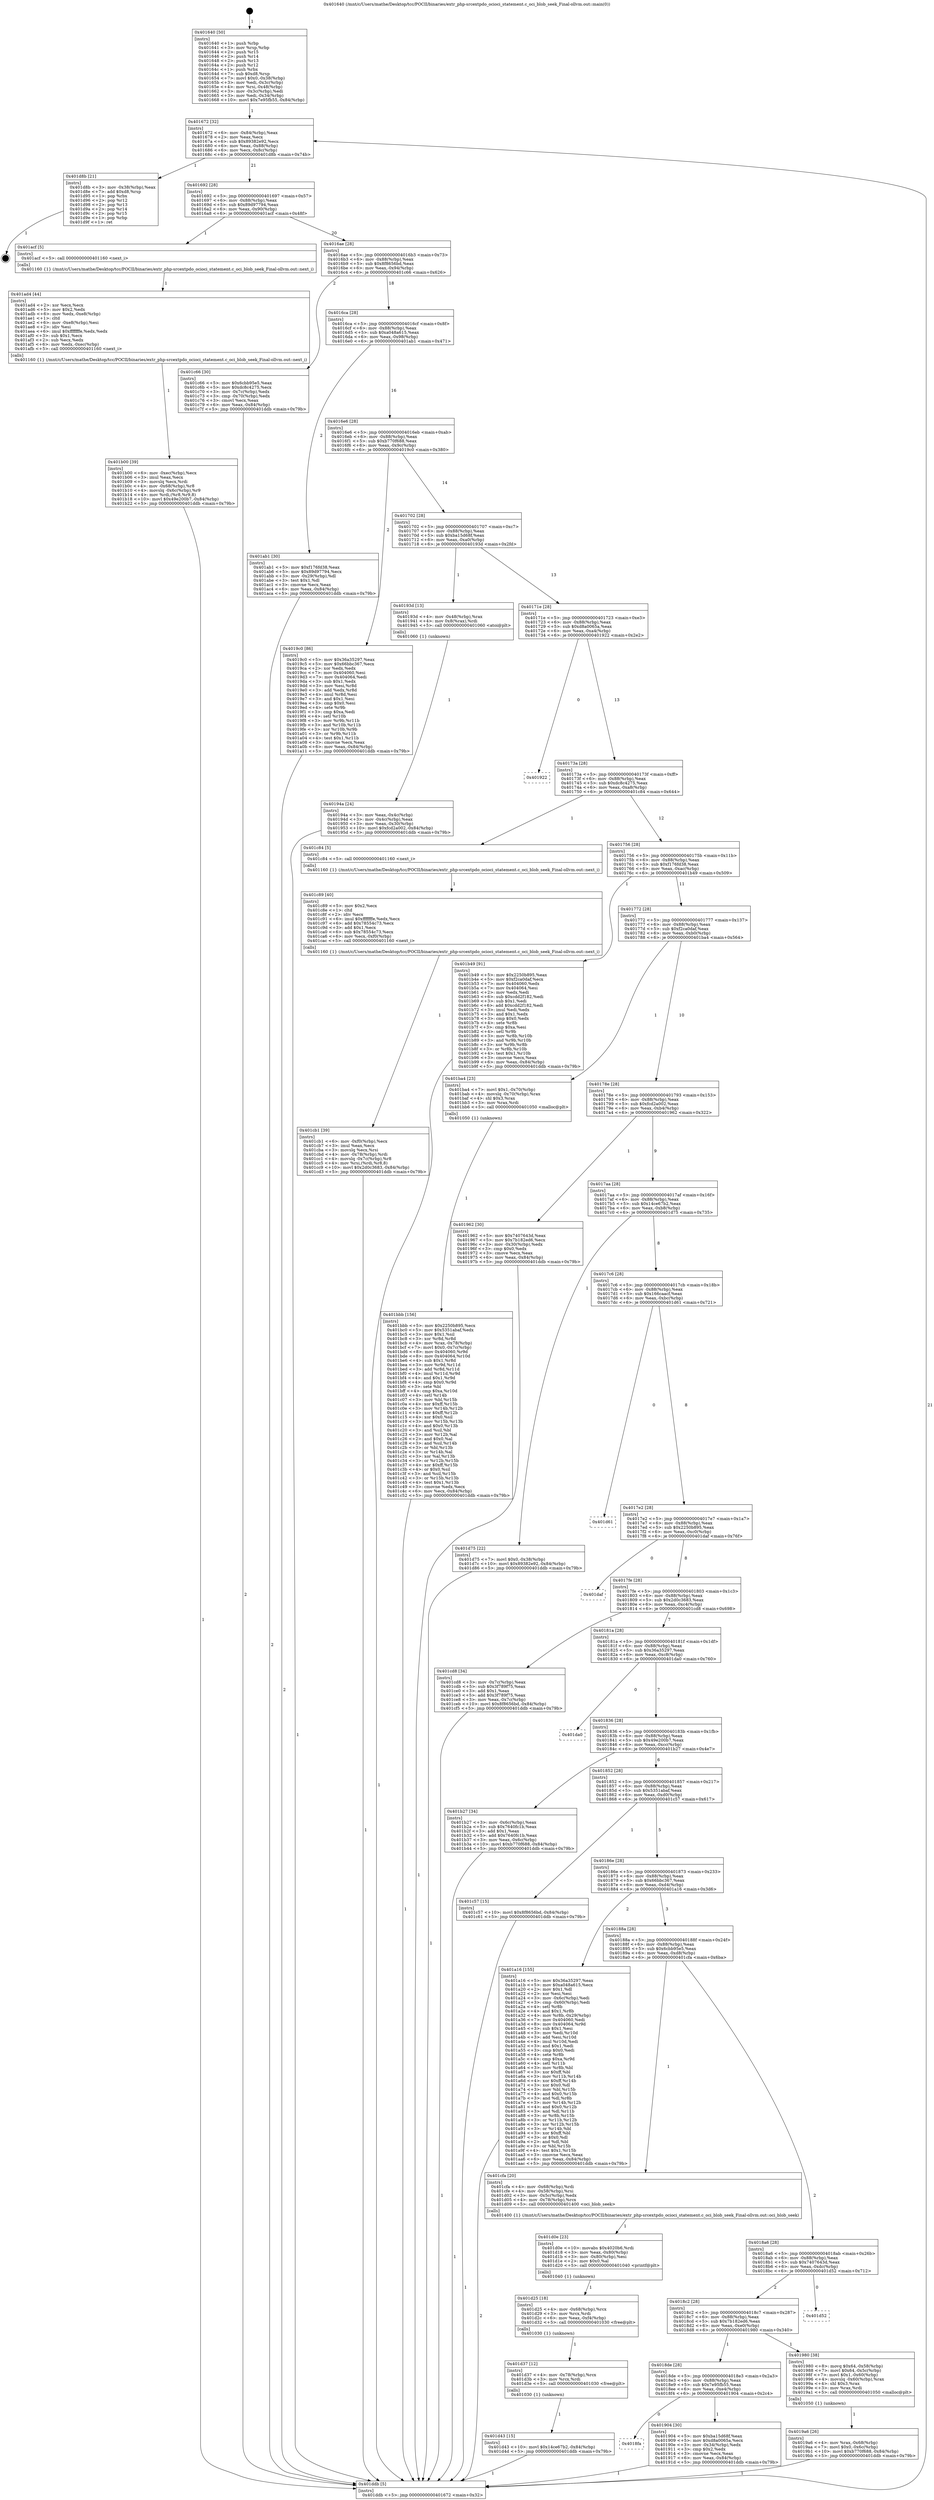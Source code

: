 digraph "0x401640" {
  label = "0x401640 (/mnt/c/Users/mathe/Desktop/tcc/POCII/binaries/extr_php-srcextpdo_ocioci_statement.c_oci_blob_seek_Final-ollvm.out::main(0))"
  labelloc = "t"
  node[shape=record]

  Entry [label="",width=0.3,height=0.3,shape=circle,fillcolor=black,style=filled]
  "0x401672" [label="{
     0x401672 [32]\l
     | [instrs]\l
     &nbsp;&nbsp;0x401672 \<+6\>: mov -0x84(%rbp),%eax\l
     &nbsp;&nbsp;0x401678 \<+2\>: mov %eax,%ecx\l
     &nbsp;&nbsp;0x40167a \<+6\>: sub $0x89382e92,%ecx\l
     &nbsp;&nbsp;0x401680 \<+6\>: mov %eax,-0x88(%rbp)\l
     &nbsp;&nbsp;0x401686 \<+6\>: mov %ecx,-0x8c(%rbp)\l
     &nbsp;&nbsp;0x40168c \<+6\>: je 0000000000401d8b \<main+0x74b\>\l
  }"]
  "0x401d8b" [label="{
     0x401d8b [21]\l
     | [instrs]\l
     &nbsp;&nbsp;0x401d8b \<+3\>: mov -0x38(%rbp),%eax\l
     &nbsp;&nbsp;0x401d8e \<+7\>: add $0xd8,%rsp\l
     &nbsp;&nbsp;0x401d95 \<+1\>: pop %rbx\l
     &nbsp;&nbsp;0x401d96 \<+2\>: pop %r12\l
     &nbsp;&nbsp;0x401d98 \<+2\>: pop %r13\l
     &nbsp;&nbsp;0x401d9a \<+2\>: pop %r14\l
     &nbsp;&nbsp;0x401d9c \<+2\>: pop %r15\l
     &nbsp;&nbsp;0x401d9e \<+1\>: pop %rbp\l
     &nbsp;&nbsp;0x401d9f \<+1\>: ret\l
  }"]
  "0x401692" [label="{
     0x401692 [28]\l
     | [instrs]\l
     &nbsp;&nbsp;0x401692 \<+5\>: jmp 0000000000401697 \<main+0x57\>\l
     &nbsp;&nbsp;0x401697 \<+6\>: mov -0x88(%rbp),%eax\l
     &nbsp;&nbsp;0x40169d \<+5\>: sub $0x89d97794,%eax\l
     &nbsp;&nbsp;0x4016a2 \<+6\>: mov %eax,-0x90(%rbp)\l
     &nbsp;&nbsp;0x4016a8 \<+6\>: je 0000000000401acf \<main+0x48f\>\l
  }"]
  Exit [label="",width=0.3,height=0.3,shape=circle,fillcolor=black,style=filled,peripheries=2]
  "0x401acf" [label="{
     0x401acf [5]\l
     | [instrs]\l
     &nbsp;&nbsp;0x401acf \<+5\>: call 0000000000401160 \<next_i\>\l
     | [calls]\l
     &nbsp;&nbsp;0x401160 \{1\} (/mnt/c/Users/mathe/Desktop/tcc/POCII/binaries/extr_php-srcextpdo_ocioci_statement.c_oci_blob_seek_Final-ollvm.out::next_i)\l
  }"]
  "0x4016ae" [label="{
     0x4016ae [28]\l
     | [instrs]\l
     &nbsp;&nbsp;0x4016ae \<+5\>: jmp 00000000004016b3 \<main+0x73\>\l
     &nbsp;&nbsp;0x4016b3 \<+6\>: mov -0x88(%rbp),%eax\l
     &nbsp;&nbsp;0x4016b9 \<+5\>: sub $0x8f8656bd,%eax\l
     &nbsp;&nbsp;0x4016be \<+6\>: mov %eax,-0x94(%rbp)\l
     &nbsp;&nbsp;0x4016c4 \<+6\>: je 0000000000401c66 \<main+0x626\>\l
  }"]
  "0x401d43" [label="{
     0x401d43 [15]\l
     | [instrs]\l
     &nbsp;&nbsp;0x401d43 \<+10\>: movl $0x14ce67b2,-0x84(%rbp)\l
     &nbsp;&nbsp;0x401d4d \<+5\>: jmp 0000000000401ddb \<main+0x79b\>\l
  }"]
  "0x401c66" [label="{
     0x401c66 [30]\l
     | [instrs]\l
     &nbsp;&nbsp;0x401c66 \<+5\>: mov $0x6cbb95e5,%eax\l
     &nbsp;&nbsp;0x401c6b \<+5\>: mov $0xdc8c4275,%ecx\l
     &nbsp;&nbsp;0x401c70 \<+3\>: mov -0x7c(%rbp),%edx\l
     &nbsp;&nbsp;0x401c73 \<+3\>: cmp -0x70(%rbp),%edx\l
     &nbsp;&nbsp;0x401c76 \<+3\>: cmovl %ecx,%eax\l
     &nbsp;&nbsp;0x401c79 \<+6\>: mov %eax,-0x84(%rbp)\l
     &nbsp;&nbsp;0x401c7f \<+5\>: jmp 0000000000401ddb \<main+0x79b\>\l
  }"]
  "0x4016ca" [label="{
     0x4016ca [28]\l
     | [instrs]\l
     &nbsp;&nbsp;0x4016ca \<+5\>: jmp 00000000004016cf \<main+0x8f\>\l
     &nbsp;&nbsp;0x4016cf \<+6\>: mov -0x88(%rbp),%eax\l
     &nbsp;&nbsp;0x4016d5 \<+5\>: sub $0xa048a615,%eax\l
     &nbsp;&nbsp;0x4016da \<+6\>: mov %eax,-0x98(%rbp)\l
     &nbsp;&nbsp;0x4016e0 \<+6\>: je 0000000000401ab1 \<main+0x471\>\l
  }"]
  "0x401d37" [label="{
     0x401d37 [12]\l
     | [instrs]\l
     &nbsp;&nbsp;0x401d37 \<+4\>: mov -0x78(%rbp),%rcx\l
     &nbsp;&nbsp;0x401d3b \<+3\>: mov %rcx,%rdi\l
     &nbsp;&nbsp;0x401d3e \<+5\>: call 0000000000401030 \<free@plt\>\l
     | [calls]\l
     &nbsp;&nbsp;0x401030 \{1\} (unknown)\l
  }"]
  "0x401ab1" [label="{
     0x401ab1 [30]\l
     | [instrs]\l
     &nbsp;&nbsp;0x401ab1 \<+5\>: mov $0xf176fd38,%eax\l
     &nbsp;&nbsp;0x401ab6 \<+5\>: mov $0x89d97794,%ecx\l
     &nbsp;&nbsp;0x401abb \<+3\>: mov -0x29(%rbp),%dl\l
     &nbsp;&nbsp;0x401abe \<+3\>: test $0x1,%dl\l
     &nbsp;&nbsp;0x401ac1 \<+3\>: cmovne %ecx,%eax\l
     &nbsp;&nbsp;0x401ac4 \<+6\>: mov %eax,-0x84(%rbp)\l
     &nbsp;&nbsp;0x401aca \<+5\>: jmp 0000000000401ddb \<main+0x79b\>\l
  }"]
  "0x4016e6" [label="{
     0x4016e6 [28]\l
     | [instrs]\l
     &nbsp;&nbsp;0x4016e6 \<+5\>: jmp 00000000004016eb \<main+0xab\>\l
     &nbsp;&nbsp;0x4016eb \<+6\>: mov -0x88(%rbp),%eax\l
     &nbsp;&nbsp;0x4016f1 \<+5\>: sub $0xb770f688,%eax\l
     &nbsp;&nbsp;0x4016f6 \<+6\>: mov %eax,-0x9c(%rbp)\l
     &nbsp;&nbsp;0x4016fc \<+6\>: je 00000000004019c0 \<main+0x380\>\l
  }"]
  "0x401d25" [label="{
     0x401d25 [18]\l
     | [instrs]\l
     &nbsp;&nbsp;0x401d25 \<+4\>: mov -0x68(%rbp),%rcx\l
     &nbsp;&nbsp;0x401d29 \<+3\>: mov %rcx,%rdi\l
     &nbsp;&nbsp;0x401d2c \<+6\>: mov %eax,-0xf4(%rbp)\l
     &nbsp;&nbsp;0x401d32 \<+5\>: call 0000000000401030 \<free@plt\>\l
     | [calls]\l
     &nbsp;&nbsp;0x401030 \{1\} (unknown)\l
  }"]
  "0x4019c0" [label="{
     0x4019c0 [86]\l
     | [instrs]\l
     &nbsp;&nbsp;0x4019c0 \<+5\>: mov $0x36a35297,%eax\l
     &nbsp;&nbsp;0x4019c5 \<+5\>: mov $0x66bbc367,%ecx\l
     &nbsp;&nbsp;0x4019ca \<+2\>: xor %edx,%edx\l
     &nbsp;&nbsp;0x4019cc \<+7\>: mov 0x404060,%esi\l
     &nbsp;&nbsp;0x4019d3 \<+7\>: mov 0x404064,%edi\l
     &nbsp;&nbsp;0x4019da \<+3\>: sub $0x1,%edx\l
     &nbsp;&nbsp;0x4019dd \<+3\>: mov %esi,%r8d\l
     &nbsp;&nbsp;0x4019e0 \<+3\>: add %edx,%r8d\l
     &nbsp;&nbsp;0x4019e3 \<+4\>: imul %r8d,%esi\l
     &nbsp;&nbsp;0x4019e7 \<+3\>: and $0x1,%esi\l
     &nbsp;&nbsp;0x4019ea \<+3\>: cmp $0x0,%esi\l
     &nbsp;&nbsp;0x4019ed \<+4\>: sete %r9b\l
     &nbsp;&nbsp;0x4019f1 \<+3\>: cmp $0xa,%edi\l
     &nbsp;&nbsp;0x4019f4 \<+4\>: setl %r10b\l
     &nbsp;&nbsp;0x4019f8 \<+3\>: mov %r9b,%r11b\l
     &nbsp;&nbsp;0x4019fb \<+3\>: and %r10b,%r11b\l
     &nbsp;&nbsp;0x4019fe \<+3\>: xor %r10b,%r9b\l
     &nbsp;&nbsp;0x401a01 \<+3\>: or %r9b,%r11b\l
     &nbsp;&nbsp;0x401a04 \<+4\>: test $0x1,%r11b\l
     &nbsp;&nbsp;0x401a08 \<+3\>: cmovne %ecx,%eax\l
     &nbsp;&nbsp;0x401a0b \<+6\>: mov %eax,-0x84(%rbp)\l
     &nbsp;&nbsp;0x401a11 \<+5\>: jmp 0000000000401ddb \<main+0x79b\>\l
  }"]
  "0x401702" [label="{
     0x401702 [28]\l
     | [instrs]\l
     &nbsp;&nbsp;0x401702 \<+5\>: jmp 0000000000401707 \<main+0xc7\>\l
     &nbsp;&nbsp;0x401707 \<+6\>: mov -0x88(%rbp),%eax\l
     &nbsp;&nbsp;0x40170d \<+5\>: sub $0xba15d68f,%eax\l
     &nbsp;&nbsp;0x401712 \<+6\>: mov %eax,-0xa0(%rbp)\l
     &nbsp;&nbsp;0x401718 \<+6\>: je 000000000040193d \<main+0x2fd\>\l
  }"]
  "0x401d0e" [label="{
     0x401d0e [23]\l
     | [instrs]\l
     &nbsp;&nbsp;0x401d0e \<+10\>: movabs $0x4020b6,%rdi\l
     &nbsp;&nbsp;0x401d18 \<+3\>: mov %eax,-0x80(%rbp)\l
     &nbsp;&nbsp;0x401d1b \<+3\>: mov -0x80(%rbp),%esi\l
     &nbsp;&nbsp;0x401d1e \<+2\>: mov $0x0,%al\l
     &nbsp;&nbsp;0x401d20 \<+5\>: call 0000000000401040 \<printf@plt\>\l
     | [calls]\l
     &nbsp;&nbsp;0x401040 \{1\} (unknown)\l
  }"]
  "0x40193d" [label="{
     0x40193d [13]\l
     | [instrs]\l
     &nbsp;&nbsp;0x40193d \<+4\>: mov -0x48(%rbp),%rax\l
     &nbsp;&nbsp;0x401941 \<+4\>: mov 0x8(%rax),%rdi\l
     &nbsp;&nbsp;0x401945 \<+5\>: call 0000000000401060 \<atoi@plt\>\l
     | [calls]\l
     &nbsp;&nbsp;0x401060 \{1\} (unknown)\l
  }"]
  "0x40171e" [label="{
     0x40171e [28]\l
     | [instrs]\l
     &nbsp;&nbsp;0x40171e \<+5\>: jmp 0000000000401723 \<main+0xe3\>\l
     &nbsp;&nbsp;0x401723 \<+6\>: mov -0x88(%rbp),%eax\l
     &nbsp;&nbsp;0x401729 \<+5\>: sub $0xd8a0065a,%eax\l
     &nbsp;&nbsp;0x40172e \<+6\>: mov %eax,-0xa4(%rbp)\l
     &nbsp;&nbsp;0x401734 \<+6\>: je 0000000000401922 \<main+0x2e2\>\l
  }"]
  "0x401cb1" [label="{
     0x401cb1 [39]\l
     | [instrs]\l
     &nbsp;&nbsp;0x401cb1 \<+6\>: mov -0xf0(%rbp),%ecx\l
     &nbsp;&nbsp;0x401cb7 \<+3\>: imul %eax,%ecx\l
     &nbsp;&nbsp;0x401cba \<+3\>: movslq %ecx,%rsi\l
     &nbsp;&nbsp;0x401cbd \<+4\>: mov -0x78(%rbp),%rdi\l
     &nbsp;&nbsp;0x401cc1 \<+4\>: movslq -0x7c(%rbp),%r8\l
     &nbsp;&nbsp;0x401cc5 \<+4\>: mov %rsi,(%rdi,%r8,8)\l
     &nbsp;&nbsp;0x401cc9 \<+10\>: movl $0x2d0c3683,-0x84(%rbp)\l
     &nbsp;&nbsp;0x401cd3 \<+5\>: jmp 0000000000401ddb \<main+0x79b\>\l
  }"]
  "0x401922" [label="{
     0x401922\l
  }", style=dashed]
  "0x40173a" [label="{
     0x40173a [28]\l
     | [instrs]\l
     &nbsp;&nbsp;0x40173a \<+5\>: jmp 000000000040173f \<main+0xff\>\l
     &nbsp;&nbsp;0x40173f \<+6\>: mov -0x88(%rbp),%eax\l
     &nbsp;&nbsp;0x401745 \<+5\>: sub $0xdc8c4275,%eax\l
     &nbsp;&nbsp;0x40174a \<+6\>: mov %eax,-0xa8(%rbp)\l
     &nbsp;&nbsp;0x401750 \<+6\>: je 0000000000401c84 \<main+0x644\>\l
  }"]
  "0x401c89" [label="{
     0x401c89 [40]\l
     | [instrs]\l
     &nbsp;&nbsp;0x401c89 \<+5\>: mov $0x2,%ecx\l
     &nbsp;&nbsp;0x401c8e \<+1\>: cltd\l
     &nbsp;&nbsp;0x401c8f \<+2\>: idiv %ecx\l
     &nbsp;&nbsp;0x401c91 \<+6\>: imul $0xfffffffe,%edx,%ecx\l
     &nbsp;&nbsp;0x401c97 \<+6\>: add $0x78554c73,%ecx\l
     &nbsp;&nbsp;0x401c9d \<+3\>: add $0x1,%ecx\l
     &nbsp;&nbsp;0x401ca0 \<+6\>: sub $0x78554c73,%ecx\l
     &nbsp;&nbsp;0x401ca6 \<+6\>: mov %ecx,-0xf0(%rbp)\l
     &nbsp;&nbsp;0x401cac \<+5\>: call 0000000000401160 \<next_i\>\l
     | [calls]\l
     &nbsp;&nbsp;0x401160 \{1\} (/mnt/c/Users/mathe/Desktop/tcc/POCII/binaries/extr_php-srcextpdo_ocioci_statement.c_oci_blob_seek_Final-ollvm.out::next_i)\l
  }"]
  "0x401c84" [label="{
     0x401c84 [5]\l
     | [instrs]\l
     &nbsp;&nbsp;0x401c84 \<+5\>: call 0000000000401160 \<next_i\>\l
     | [calls]\l
     &nbsp;&nbsp;0x401160 \{1\} (/mnt/c/Users/mathe/Desktop/tcc/POCII/binaries/extr_php-srcextpdo_ocioci_statement.c_oci_blob_seek_Final-ollvm.out::next_i)\l
  }"]
  "0x401756" [label="{
     0x401756 [28]\l
     | [instrs]\l
     &nbsp;&nbsp;0x401756 \<+5\>: jmp 000000000040175b \<main+0x11b\>\l
     &nbsp;&nbsp;0x40175b \<+6\>: mov -0x88(%rbp),%eax\l
     &nbsp;&nbsp;0x401761 \<+5\>: sub $0xf176fd38,%eax\l
     &nbsp;&nbsp;0x401766 \<+6\>: mov %eax,-0xac(%rbp)\l
     &nbsp;&nbsp;0x40176c \<+6\>: je 0000000000401b49 \<main+0x509\>\l
  }"]
  "0x401bbb" [label="{
     0x401bbb [156]\l
     | [instrs]\l
     &nbsp;&nbsp;0x401bbb \<+5\>: mov $0x2250b895,%ecx\l
     &nbsp;&nbsp;0x401bc0 \<+5\>: mov $0x5351abaf,%edx\l
     &nbsp;&nbsp;0x401bc5 \<+3\>: mov $0x1,%sil\l
     &nbsp;&nbsp;0x401bc8 \<+3\>: xor %r8d,%r8d\l
     &nbsp;&nbsp;0x401bcb \<+4\>: mov %rax,-0x78(%rbp)\l
     &nbsp;&nbsp;0x401bcf \<+7\>: movl $0x0,-0x7c(%rbp)\l
     &nbsp;&nbsp;0x401bd6 \<+8\>: mov 0x404060,%r9d\l
     &nbsp;&nbsp;0x401bde \<+8\>: mov 0x404064,%r10d\l
     &nbsp;&nbsp;0x401be6 \<+4\>: sub $0x1,%r8d\l
     &nbsp;&nbsp;0x401bea \<+3\>: mov %r9d,%r11d\l
     &nbsp;&nbsp;0x401bed \<+3\>: add %r8d,%r11d\l
     &nbsp;&nbsp;0x401bf0 \<+4\>: imul %r11d,%r9d\l
     &nbsp;&nbsp;0x401bf4 \<+4\>: and $0x1,%r9d\l
     &nbsp;&nbsp;0x401bf8 \<+4\>: cmp $0x0,%r9d\l
     &nbsp;&nbsp;0x401bfc \<+3\>: sete %bl\l
     &nbsp;&nbsp;0x401bff \<+4\>: cmp $0xa,%r10d\l
     &nbsp;&nbsp;0x401c03 \<+4\>: setl %r14b\l
     &nbsp;&nbsp;0x401c07 \<+3\>: mov %bl,%r15b\l
     &nbsp;&nbsp;0x401c0a \<+4\>: xor $0xff,%r15b\l
     &nbsp;&nbsp;0x401c0e \<+3\>: mov %r14b,%r12b\l
     &nbsp;&nbsp;0x401c11 \<+4\>: xor $0xff,%r12b\l
     &nbsp;&nbsp;0x401c15 \<+4\>: xor $0x0,%sil\l
     &nbsp;&nbsp;0x401c19 \<+3\>: mov %r15b,%r13b\l
     &nbsp;&nbsp;0x401c1c \<+4\>: and $0x0,%r13b\l
     &nbsp;&nbsp;0x401c20 \<+3\>: and %sil,%bl\l
     &nbsp;&nbsp;0x401c23 \<+3\>: mov %r12b,%al\l
     &nbsp;&nbsp;0x401c26 \<+2\>: and $0x0,%al\l
     &nbsp;&nbsp;0x401c28 \<+3\>: and %sil,%r14b\l
     &nbsp;&nbsp;0x401c2b \<+3\>: or %bl,%r13b\l
     &nbsp;&nbsp;0x401c2e \<+3\>: or %r14b,%al\l
     &nbsp;&nbsp;0x401c31 \<+3\>: xor %al,%r13b\l
     &nbsp;&nbsp;0x401c34 \<+3\>: or %r12b,%r15b\l
     &nbsp;&nbsp;0x401c37 \<+4\>: xor $0xff,%r15b\l
     &nbsp;&nbsp;0x401c3b \<+4\>: or $0x0,%sil\l
     &nbsp;&nbsp;0x401c3f \<+3\>: and %sil,%r15b\l
     &nbsp;&nbsp;0x401c42 \<+3\>: or %r15b,%r13b\l
     &nbsp;&nbsp;0x401c45 \<+4\>: test $0x1,%r13b\l
     &nbsp;&nbsp;0x401c49 \<+3\>: cmovne %edx,%ecx\l
     &nbsp;&nbsp;0x401c4c \<+6\>: mov %ecx,-0x84(%rbp)\l
     &nbsp;&nbsp;0x401c52 \<+5\>: jmp 0000000000401ddb \<main+0x79b\>\l
  }"]
  "0x401b49" [label="{
     0x401b49 [91]\l
     | [instrs]\l
     &nbsp;&nbsp;0x401b49 \<+5\>: mov $0x2250b895,%eax\l
     &nbsp;&nbsp;0x401b4e \<+5\>: mov $0xf2ca0daf,%ecx\l
     &nbsp;&nbsp;0x401b53 \<+7\>: mov 0x404060,%edx\l
     &nbsp;&nbsp;0x401b5a \<+7\>: mov 0x404064,%esi\l
     &nbsp;&nbsp;0x401b61 \<+2\>: mov %edx,%edi\l
     &nbsp;&nbsp;0x401b63 \<+6\>: sub $0xcdd2f182,%edi\l
     &nbsp;&nbsp;0x401b69 \<+3\>: sub $0x1,%edi\l
     &nbsp;&nbsp;0x401b6c \<+6\>: add $0xcdd2f182,%edi\l
     &nbsp;&nbsp;0x401b72 \<+3\>: imul %edi,%edx\l
     &nbsp;&nbsp;0x401b75 \<+3\>: and $0x1,%edx\l
     &nbsp;&nbsp;0x401b78 \<+3\>: cmp $0x0,%edx\l
     &nbsp;&nbsp;0x401b7b \<+4\>: sete %r8b\l
     &nbsp;&nbsp;0x401b7f \<+3\>: cmp $0xa,%esi\l
     &nbsp;&nbsp;0x401b82 \<+4\>: setl %r9b\l
     &nbsp;&nbsp;0x401b86 \<+3\>: mov %r8b,%r10b\l
     &nbsp;&nbsp;0x401b89 \<+3\>: and %r9b,%r10b\l
     &nbsp;&nbsp;0x401b8c \<+3\>: xor %r9b,%r8b\l
     &nbsp;&nbsp;0x401b8f \<+3\>: or %r8b,%r10b\l
     &nbsp;&nbsp;0x401b92 \<+4\>: test $0x1,%r10b\l
     &nbsp;&nbsp;0x401b96 \<+3\>: cmovne %ecx,%eax\l
     &nbsp;&nbsp;0x401b99 \<+6\>: mov %eax,-0x84(%rbp)\l
     &nbsp;&nbsp;0x401b9f \<+5\>: jmp 0000000000401ddb \<main+0x79b\>\l
  }"]
  "0x401772" [label="{
     0x401772 [28]\l
     | [instrs]\l
     &nbsp;&nbsp;0x401772 \<+5\>: jmp 0000000000401777 \<main+0x137\>\l
     &nbsp;&nbsp;0x401777 \<+6\>: mov -0x88(%rbp),%eax\l
     &nbsp;&nbsp;0x40177d \<+5\>: sub $0xf2ca0daf,%eax\l
     &nbsp;&nbsp;0x401782 \<+6\>: mov %eax,-0xb0(%rbp)\l
     &nbsp;&nbsp;0x401788 \<+6\>: je 0000000000401ba4 \<main+0x564\>\l
  }"]
  "0x401b00" [label="{
     0x401b00 [39]\l
     | [instrs]\l
     &nbsp;&nbsp;0x401b00 \<+6\>: mov -0xec(%rbp),%ecx\l
     &nbsp;&nbsp;0x401b06 \<+3\>: imul %eax,%ecx\l
     &nbsp;&nbsp;0x401b09 \<+3\>: movslq %ecx,%rdi\l
     &nbsp;&nbsp;0x401b0c \<+4\>: mov -0x68(%rbp),%r8\l
     &nbsp;&nbsp;0x401b10 \<+4\>: movslq -0x6c(%rbp),%r9\l
     &nbsp;&nbsp;0x401b14 \<+4\>: mov %rdi,(%r8,%r9,8)\l
     &nbsp;&nbsp;0x401b18 \<+10\>: movl $0x49e200b7,-0x84(%rbp)\l
     &nbsp;&nbsp;0x401b22 \<+5\>: jmp 0000000000401ddb \<main+0x79b\>\l
  }"]
  "0x401ba4" [label="{
     0x401ba4 [23]\l
     | [instrs]\l
     &nbsp;&nbsp;0x401ba4 \<+7\>: movl $0x1,-0x70(%rbp)\l
     &nbsp;&nbsp;0x401bab \<+4\>: movslq -0x70(%rbp),%rax\l
     &nbsp;&nbsp;0x401baf \<+4\>: shl $0x3,%rax\l
     &nbsp;&nbsp;0x401bb3 \<+3\>: mov %rax,%rdi\l
     &nbsp;&nbsp;0x401bb6 \<+5\>: call 0000000000401050 \<malloc@plt\>\l
     | [calls]\l
     &nbsp;&nbsp;0x401050 \{1\} (unknown)\l
  }"]
  "0x40178e" [label="{
     0x40178e [28]\l
     | [instrs]\l
     &nbsp;&nbsp;0x40178e \<+5\>: jmp 0000000000401793 \<main+0x153\>\l
     &nbsp;&nbsp;0x401793 \<+6\>: mov -0x88(%rbp),%eax\l
     &nbsp;&nbsp;0x401799 \<+5\>: sub $0xfcd2a002,%eax\l
     &nbsp;&nbsp;0x40179e \<+6\>: mov %eax,-0xb4(%rbp)\l
     &nbsp;&nbsp;0x4017a4 \<+6\>: je 0000000000401962 \<main+0x322\>\l
  }"]
  "0x401ad4" [label="{
     0x401ad4 [44]\l
     | [instrs]\l
     &nbsp;&nbsp;0x401ad4 \<+2\>: xor %ecx,%ecx\l
     &nbsp;&nbsp;0x401ad6 \<+5\>: mov $0x2,%edx\l
     &nbsp;&nbsp;0x401adb \<+6\>: mov %edx,-0xe8(%rbp)\l
     &nbsp;&nbsp;0x401ae1 \<+1\>: cltd\l
     &nbsp;&nbsp;0x401ae2 \<+6\>: mov -0xe8(%rbp),%esi\l
     &nbsp;&nbsp;0x401ae8 \<+2\>: idiv %esi\l
     &nbsp;&nbsp;0x401aea \<+6\>: imul $0xfffffffe,%edx,%edx\l
     &nbsp;&nbsp;0x401af0 \<+3\>: sub $0x1,%ecx\l
     &nbsp;&nbsp;0x401af3 \<+2\>: sub %ecx,%edx\l
     &nbsp;&nbsp;0x401af5 \<+6\>: mov %edx,-0xec(%rbp)\l
     &nbsp;&nbsp;0x401afb \<+5\>: call 0000000000401160 \<next_i\>\l
     | [calls]\l
     &nbsp;&nbsp;0x401160 \{1\} (/mnt/c/Users/mathe/Desktop/tcc/POCII/binaries/extr_php-srcextpdo_ocioci_statement.c_oci_blob_seek_Final-ollvm.out::next_i)\l
  }"]
  "0x401962" [label="{
     0x401962 [30]\l
     | [instrs]\l
     &nbsp;&nbsp;0x401962 \<+5\>: mov $0x7407643d,%eax\l
     &nbsp;&nbsp;0x401967 \<+5\>: mov $0x7b182ed6,%ecx\l
     &nbsp;&nbsp;0x40196c \<+3\>: mov -0x30(%rbp),%edx\l
     &nbsp;&nbsp;0x40196f \<+3\>: cmp $0x0,%edx\l
     &nbsp;&nbsp;0x401972 \<+3\>: cmove %ecx,%eax\l
     &nbsp;&nbsp;0x401975 \<+6\>: mov %eax,-0x84(%rbp)\l
     &nbsp;&nbsp;0x40197b \<+5\>: jmp 0000000000401ddb \<main+0x79b\>\l
  }"]
  "0x4017aa" [label="{
     0x4017aa [28]\l
     | [instrs]\l
     &nbsp;&nbsp;0x4017aa \<+5\>: jmp 00000000004017af \<main+0x16f\>\l
     &nbsp;&nbsp;0x4017af \<+6\>: mov -0x88(%rbp),%eax\l
     &nbsp;&nbsp;0x4017b5 \<+5\>: sub $0x14ce67b2,%eax\l
     &nbsp;&nbsp;0x4017ba \<+6\>: mov %eax,-0xb8(%rbp)\l
     &nbsp;&nbsp;0x4017c0 \<+6\>: je 0000000000401d75 \<main+0x735\>\l
  }"]
  "0x4019a6" [label="{
     0x4019a6 [26]\l
     | [instrs]\l
     &nbsp;&nbsp;0x4019a6 \<+4\>: mov %rax,-0x68(%rbp)\l
     &nbsp;&nbsp;0x4019aa \<+7\>: movl $0x0,-0x6c(%rbp)\l
     &nbsp;&nbsp;0x4019b1 \<+10\>: movl $0xb770f688,-0x84(%rbp)\l
     &nbsp;&nbsp;0x4019bb \<+5\>: jmp 0000000000401ddb \<main+0x79b\>\l
  }"]
  "0x401d75" [label="{
     0x401d75 [22]\l
     | [instrs]\l
     &nbsp;&nbsp;0x401d75 \<+7\>: movl $0x0,-0x38(%rbp)\l
     &nbsp;&nbsp;0x401d7c \<+10\>: movl $0x89382e92,-0x84(%rbp)\l
     &nbsp;&nbsp;0x401d86 \<+5\>: jmp 0000000000401ddb \<main+0x79b\>\l
  }"]
  "0x4017c6" [label="{
     0x4017c6 [28]\l
     | [instrs]\l
     &nbsp;&nbsp;0x4017c6 \<+5\>: jmp 00000000004017cb \<main+0x18b\>\l
     &nbsp;&nbsp;0x4017cb \<+6\>: mov -0x88(%rbp),%eax\l
     &nbsp;&nbsp;0x4017d1 \<+5\>: sub $0x166caacf,%eax\l
     &nbsp;&nbsp;0x4017d6 \<+6\>: mov %eax,-0xbc(%rbp)\l
     &nbsp;&nbsp;0x4017dc \<+6\>: je 0000000000401d61 \<main+0x721\>\l
  }"]
  "0x40194a" [label="{
     0x40194a [24]\l
     | [instrs]\l
     &nbsp;&nbsp;0x40194a \<+3\>: mov %eax,-0x4c(%rbp)\l
     &nbsp;&nbsp;0x40194d \<+3\>: mov -0x4c(%rbp),%eax\l
     &nbsp;&nbsp;0x401950 \<+3\>: mov %eax,-0x30(%rbp)\l
     &nbsp;&nbsp;0x401953 \<+10\>: movl $0xfcd2a002,-0x84(%rbp)\l
     &nbsp;&nbsp;0x40195d \<+5\>: jmp 0000000000401ddb \<main+0x79b\>\l
  }"]
  "0x401d61" [label="{
     0x401d61\l
  }", style=dashed]
  "0x4017e2" [label="{
     0x4017e2 [28]\l
     | [instrs]\l
     &nbsp;&nbsp;0x4017e2 \<+5\>: jmp 00000000004017e7 \<main+0x1a7\>\l
     &nbsp;&nbsp;0x4017e7 \<+6\>: mov -0x88(%rbp),%eax\l
     &nbsp;&nbsp;0x4017ed \<+5\>: sub $0x2250b895,%eax\l
     &nbsp;&nbsp;0x4017f2 \<+6\>: mov %eax,-0xc0(%rbp)\l
     &nbsp;&nbsp;0x4017f8 \<+6\>: je 0000000000401daf \<main+0x76f\>\l
  }"]
  "0x401640" [label="{
     0x401640 [50]\l
     | [instrs]\l
     &nbsp;&nbsp;0x401640 \<+1\>: push %rbp\l
     &nbsp;&nbsp;0x401641 \<+3\>: mov %rsp,%rbp\l
     &nbsp;&nbsp;0x401644 \<+2\>: push %r15\l
     &nbsp;&nbsp;0x401646 \<+2\>: push %r14\l
     &nbsp;&nbsp;0x401648 \<+2\>: push %r13\l
     &nbsp;&nbsp;0x40164a \<+2\>: push %r12\l
     &nbsp;&nbsp;0x40164c \<+1\>: push %rbx\l
     &nbsp;&nbsp;0x40164d \<+7\>: sub $0xd8,%rsp\l
     &nbsp;&nbsp;0x401654 \<+7\>: movl $0x0,-0x38(%rbp)\l
     &nbsp;&nbsp;0x40165b \<+3\>: mov %edi,-0x3c(%rbp)\l
     &nbsp;&nbsp;0x40165e \<+4\>: mov %rsi,-0x48(%rbp)\l
     &nbsp;&nbsp;0x401662 \<+3\>: mov -0x3c(%rbp),%edi\l
     &nbsp;&nbsp;0x401665 \<+3\>: mov %edi,-0x34(%rbp)\l
     &nbsp;&nbsp;0x401668 \<+10\>: movl $0x7e95fb55,-0x84(%rbp)\l
  }"]
  "0x401daf" [label="{
     0x401daf\l
  }", style=dashed]
  "0x4017fe" [label="{
     0x4017fe [28]\l
     | [instrs]\l
     &nbsp;&nbsp;0x4017fe \<+5\>: jmp 0000000000401803 \<main+0x1c3\>\l
     &nbsp;&nbsp;0x401803 \<+6\>: mov -0x88(%rbp),%eax\l
     &nbsp;&nbsp;0x401809 \<+5\>: sub $0x2d0c3683,%eax\l
     &nbsp;&nbsp;0x40180e \<+6\>: mov %eax,-0xc4(%rbp)\l
     &nbsp;&nbsp;0x401814 \<+6\>: je 0000000000401cd8 \<main+0x698\>\l
  }"]
  "0x401ddb" [label="{
     0x401ddb [5]\l
     | [instrs]\l
     &nbsp;&nbsp;0x401ddb \<+5\>: jmp 0000000000401672 \<main+0x32\>\l
  }"]
  "0x401cd8" [label="{
     0x401cd8 [34]\l
     | [instrs]\l
     &nbsp;&nbsp;0x401cd8 \<+3\>: mov -0x7c(%rbp),%eax\l
     &nbsp;&nbsp;0x401cdb \<+5\>: sub $0x3f789f75,%eax\l
     &nbsp;&nbsp;0x401ce0 \<+3\>: add $0x1,%eax\l
     &nbsp;&nbsp;0x401ce3 \<+5\>: add $0x3f789f75,%eax\l
     &nbsp;&nbsp;0x401ce8 \<+3\>: mov %eax,-0x7c(%rbp)\l
     &nbsp;&nbsp;0x401ceb \<+10\>: movl $0x8f8656bd,-0x84(%rbp)\l
     &nbsp;&nbsp;0x401cf5 \<+5\>: jmp 0000000000401ddb \<main+0x79b\>\l
  }"]
  "0x40181a" [label="{
     0x40181a [28]\l
     | [instrs]\l
     &nbsp;&nbsp;0x40181a \<+5\>: jmp 000000000040181f \<main+0x1df\>\l
     &nbsp;&nbsp;0x40181f \<+6\>: mov -0x88(%rbp),%eax\l
     &nbsp;&nbsp;0x401825 \<+5\>: sub $0x36a35297,%eax\l
     &nbsp;&nbsp;0x40182a \<+6\>: mov %eax,-0xc8(%rbp)\l
     &nbsp;&nbsp;0x401830 \<+6\>: je 0000000000401da0 \<main+0x760\>\l
  }"]
  "0x4018fa" [label="{
     0x4018fa\l
  }", style=dashed]
  "0x401da0" [label="{
     0x401da0\l
  }", style=dashed]
  "0x401836" [label="{
     0x401836 [28]\l
     | [instrs]\l
     &nbsp;&nbsp;0x401836 \<+5\>: jmp 000000000040183b \<main+0x1fb\>\l
     &nbsp;&nbsp;0x40183b \<+6\>: mov -0x88(%rbp),%eax\l
     &nbsp;&nbsp;0x401841 \<+5\>: sub $0x49e200b7,%eax\l
     &nbsp;&nbsp;0x401846 \<+6\>: mov %eax,-0xcc(%rbp)\l
     &nbsp;&nbsp;0x40184c \<+6\>: je 0000000000401b27 \<main+0x4e7\>\l
  }"]
  "0x401904" [label="{
     0x401904 [30]\l
     | [instrs]\l
     &nbsp;&nbsp;0x401904 \<+5\>: mov $0xba15d68f,%eax\l
     &nbsp;&nbsp;0x401909 \<+5\>: mov $0xd8a0065a,%ecx\l
     &nbsp;&nbsp;0x40190e \<+3\>: mov -0x34(%rbp),%edx\l
     &nbsp;&nbsp;0x401911 \<+3\>: cmp $0x2,%edx\l
     &nbsp;&nbsp;0x401914 \<+3\>: cmovne %ecx,%eax\l
     &nbsp;&nbsp;0x401917 \<+6\>: mov %eax,-0x84(%rbp)\l
     &nbsp;&nbsp;0x40191d \<+5\>: jmp 0000000000401ddb \<main+0x79b\>\l
  }"]
  "0x401b27" [label="{
     0x401b27 [34]\l
     | [instrs]\l
     &nbsp;&nbsp;0x401b27 \<+3\>: mov -0x6c(%rbp),%eax\l
     &nbsp;&nbsp;0x401b2a \<+5\>: sub $0x7640fc1b,%eax\l
     &nbsp;&nbsp;0x401b2f \<+3\>: add $0x1,%eax\l
     &nbsp;&nbsp;0x401b32 \<+5\>: add $0x7640fc1b,%eax\l
     &nbsp;&nbsp;0x401b37 \<+3\>: mov %eax,-0x6c(%rbp)\l
     &nbsp;&nbsp;0x401b3a \<+10\>: movl $0xb770f688,-0x84(%rbp)\l
     &nbsp;&nbsp;0x401b44 \<+5\>: jmp 0000000000401ddb \<main+0x79b\>\l
  }"]
  "0x401852" [label="{
     0x401852 [28]\l
     | [instrs]\l
     &nbsp;&nbsp;0x401852 \<+5\>: jmp 0000000000401857 \<main+0x217\>\l
     &nbsp;&nbsp;0x401857 \<+6\>: mov -0x88(%rbp),%eax\l
     &nbsp;&nbsp;0x40185d \<+5\>: sub $0x5351abaf,%eax\l
     &nbsp;&nbsp;0x401862 \<+6\>: mov %eax,-0xd0(%rbp)\l
     &nbsp;&nbsp;0x401868 \<+6\>: je 0000000000401c57 \<main+0x617\>\l
  }"]
  "0x4018de" [label="{
     0x4018de [28]\l
     | [instrs]\l
     &nbsp;&nbsp;0x4018de \<+5\>: jmp 00000000004018e3 \<main+0x2a3\>\l
     &nbsp;&nbsp;0x4018e3 \<+6\>: mov -0x88(%rbp),%eax\l
     &nbsp;&nbsp;0x4018e9 \<+5\>: sub $0x7e95fb55,%eax\l
     &nbsp;&nbsp;0x4018ee \<+6\>: mov %eax,-0xe4(%rbp)\l
     &nbsp;&nbsp;0x4018f4 \<+6\>: je 0000000000401904 \<main+0x2c4\>\l
  }"]
  "0x401c57" [label="{
     0x401c57 [15]\l
     | [instrs]\l
     &nbsp;&nbsp;0x401c57 \<+10\>: movl $0x8f8656bd,-0x84(%rbp)\l
     &nbsp;&nbsp;0x401c61 \<+5\>: jmp 0000000000401ddb \<main+0x79b\>\l
  }"]
  "0x40186e" [label="{
     0x40186e [28]\l
     | [instrs]\l
     &nbsp;&nbsp;0x40186e \<+5\>: jmp 0000000000401873 \<main+0x233\>\l
     &nbsp;&nbsp;0x401873 \<+6\>: mov -0x88(%rbp),%eax\l
     &nbsp;&nbsp;0x401879 \<+5\>: sub $0x66bbc367,%eax\l
     &nbsp;&nbsp;0x40187e \<+6\>: mov %eax,-0xd4(%rbp)\l
     &nbsp;&nbsp;0x401884 \<+6\>: je 0000000000401a16 \<main+0x3d6\>\l
  }"]
  "0x401980" [label="{
     0x401980 [38]\l
     | [instrs]\l
     &nbsp;&nbsp;0x401980 \<+8\>: movq $0x64,-0x58(%rbp)\l
     &nbsp;&nbsp;0x401988 \<+7\>: movl $0x64,-0x5c(%rbp)\l
     &nbsp;&nbsp;0x40198f \<+7\>: movl $0x1,-0x60(%rbp)\l
     &nbsp;&nbsp;0x401996 \<+4\>: movslq -0x60(%rbp),%rax\l
     &nbsp;&nbsp;0x40199a \<+4\>: shl $0x3,%rax\l
     &nbsp;&nbsp;0x40199e \<+3\>: mov %rax,%rdi\l
     &nbsp;&nbsp;0x4019a1 \<+5\>: call 0000000000401050 \<malloc@plt\>\l
     | [calls]\l
     &nbsp;&nbsp;0x401050 \{1\} (unknown)\l
  }"]
  "0x401a16" [label="{
     0x401a16 [155]\l
     | [instrs]\l
     &nbsp;&nbsp;0x401a16 \<+5\>: mov $0x36a35297,%eax\l
     &nbsp;&nbsp;0x401a1b \<+5\>: mov $0xa048a615,%ecx\l
     &nbsp;&nbsp;0x401a20 \<+2\>: mov $0x1,%dl\l
     &nbsp;&nbsp;0x401a22 \<+2\>: xor %esi,%esi\l
     &nbsp;&nbsp;0x401a24 \<+3\>: mov -0x6c(%rbp),%edi\l
     &nbsp;&nbsp;0x401a27 \<+3\>: cmp -0x60(%rbp),%edi\l
     &nbsp;&nbsp;0x401a2a \<+4\>: setl %r8b\l
     &nbsp;&nbsp;0x401a2e \<+4\>: and $0x1,%r8b\l
     &nbsp;&nbsp;0x401a32 \<+4\>: mov %r8b,-0x29(%rbp)\l
     &nbsp;&nbsp;0x401a36 \<+7\>: mov 0x404060,%edi\l
     &nbsp;&nbsp;0x401a3d \<+8\>: mov 0x404064,%r9d\l
     &nbsp;&nbsp;0x401a45 \<+3\>: sub $0x1,%esi\l
     &nbsp;&nbsp;0x401a48 \<+3\>: mov %edi,%r10d\l
     &nbsp;&nbsp;0x401a4b \<+3\>: add %esi,%r10d\l
     &nbsp;&nbsp;0x401a4e \<+4\>: imul %r10d,%edi\l
     &nbsp;&nbsp;0x401a52 \<+3\>: and $0x1,%edi\l
     &nbsp;&nbsp;0x401a55 \<+3\>: cmp $0x0,%edi\l
     &nbsp;&nbsp;0x401a58 \<+4\>: sete %r8b\l
     &nbsp;&nbsp;0x401a5c \<+4\>: cmp $0xa,%r9d\l
     &nbsp;&nbsp;0x401a60 \<+4\>: setl %r11b\l
     &nbsp;&nbsp;0x401a64 \<+3\>: mov %r8b,%bl\l
     &nbsp;&nbsp;0x401a67 \<+3\>: xor $0xff,%bl\l
     &nbsp;&nbsp;0x401a6a \<+3\>: mov %r11b,%r14b\l
     &nbsp;&nbsp;0x401a6d \<+4\>: xor $0xff,%r14b\l
     &nbsp;&nbsp;0x401a71 \<+3\>: xor $0x0,%dl\l
     &nbsp;&nbsp;0x401a74 \<+3\>: mov %bl,%r15b\l
     &nbsp;&nbsp;0x401a77 \<+4\>: and $0x0,%r15b\l
     &nbsp;&nbsp;0x401a7b \<+3\>: and %dl,%r8b\l
     &nbsp;&nbsp;0x401a7e \<+3\>: mov %r14b,%r12b\l
     &nbsp;&nbsp;0x401a81 \<+4\>: and $0x0,%r12b\l
     &nbsp;&nbsp;0x401a85 \<+3\>: and %dl,%r11b\l
     &nbsp;&nbsp;0x401a88 \<+3\>: or %r8b,%r15b\l
     &nbsp;&nbsp;0x401a8b \<+3\>: or %r11b,%r12b\l
     &nbsp;&nbsp;0x401a8e \<+3\>: xor %r12b,%r15b\l
     &nbsp;&nbsp;0x401a91 \<+3\>: or %r14b,%bl\l
     &nbsp;&nbsp;0x401a94 \<+3\>: xor $0xff,%bl\l
     &nbsp;&nbsp;0x401a97 \<+3\>: or $0x0,%dl\l
     &nbsp;&nbsp;0x401a9a \<+2\>: and %dl,%bl\l
     &nbsp;&nbsp;0x401a9c \<+3\>: or %bl,%r15b\l
     &nbsp;&nbsp;0x401a9f \<+4\>: test $0x1,%r15b\l
     &nbsp;&nbsp;0x401aa3 \<+3\>: cmovne %ecx,%eax\l
     &nbsp;&nbsp;0x401aa6 \<+6\>: mov %eax,-0x84(%rbp)\l
     &nbsp;&nbsp;0x401aac \<+5\>: jmp 0000000000401ddb \<main+0x79b\>\l
  }"]
  "0x40188a" [label="{
     0x40188a [28]\l
     | [instrs]\l
     &nbsp;&nbsp;0x40188a \<+5\>: jmp 000000000040188f \<main+0x24f\>\l
     &nbsp;&nbsp;0x40188f \<+6\>: mov -0x88(%rbp),%eax\l
     &nbsp;&nbsp;0x401895 \<+5\>: sub $0x6cbb95e5,%eax\l
     &nbsp;&nbsp;0x40189a \<+6\>: mov %eax,-0xd8(%rbp)\l
     &nbsp;&nbsp;0x4018a0 \<+6\>: je 0000000000401cfa \<main+0x6ba\>\l
  }"]
  "0x4018c2" [label="{
     0x4018c2 [28]\l
     | [instrs]\l
     &nbsp;&nbsp;0x4018c2 \<+5\>: jmp 00000000004018c7 \<main+0x287\>\l
     &nbsp;&nbsp;0x4018c7 \<+6\>: mov -0x88(%rbp),%eax\l
     &nbsp;&nbsp;0x4018cd \<+5\>: sub $0x7b182ed6,%eax\l
     &nbsp;&nbsp;0x4018d2 \<+6\>: mov %eax,-0xe0(%rbp)\l
     &nbsp;&nbsp;0x4018d8 \<+6\>: je 0000000000401980 \<main+0x340\>\l
  }"]
  "0x401cfa" [label="{
     0x401cfa [20]\l
     | [instrs]\l
     &nbsp;&nbsp;0x401cfa \<+4\>: mov -0x68(%rbp),%rdi\l
     &nbsp;&nbsp;0x401cfe \<+4\>: mov -0x58(%rbp),%rsi\l
     &nbsp;&nbsp;0x401d02 \<+3\>: mov -0x5c(%rbp),%edx\l
     &nbsp;&nbsp;0x401d05 \<+4\>: mov -0x78(%rbp),%rcx\l
     &nbsp;&nbsp;0x401d09 \<+5\>: call 0000000000401400 \<oci_blob_seek\>\l
     | [calls]\l
     &nbsp;&nbsp;0x401400 \{1\} (/mnt/c/Users/mathe/Desktop/tcc/POCII/binaries/extr_php-srcextpdo_ocioci_statement.c_oci_blob_seek_Final-ollvm.out::oci_blob_seek)\l
  }"]
  "0x4018a6" [label="{
     0x4018a6 [28]\l
     | [instrs]\l
     &nbsp;&nbsp;0x4018a6 \<+5\>: jmp 00000000004018ab \<main+0x26b\>\l
     &nbsp;&nbsp;0x4018ab \<+6\>: mov -0x88(%rbp),%eax\l
     &nbsp;&nbsp;0x4018b1 \<+5\>: sub $0x7407643d,%eax\l
     &nbsp;&nbsp;0x4018b6 \<+6\>: mov %eax,-0xdc(%rbp)\l
     &nbsp;&nbsp;0x4018bc \<+6\>: je 0000000000401d52 \<main+0x712\>\l
  }"]
  "0x401d52" [label="{
     0x401d52\l
  }", style=dashed]
  Entry -> "0x401640" [label=" 1"]
  "0x401672" -> "0x401d8b" [label=" 1"]
  "0x401672" -> "0x401692" [label=" 21"]
  "0x401d8b" -> Exit [label=" 1"]
  "0x401692" -> "0x401acf" [label=" 1"]
  "0x401692" -> "0x4016ae" [label=" 20"]
  "0x401d75" -> "0x401ddb" [label=" 1"]
  "0x4016ae" -> "0x401c66" [label=" 2"]
  "0x4016ae" -> "0x4016ca" [label=" 18"]
  "0x401d43" -> "0x401ddb" [label=" 1"]
  "0x4016ca" -> "0x401ab1" [label=" 2"]
  "0x4016ca" -> "0x4016e6" [label=" 16"]
  "0x401d37" -> "0x401d43" [label=" 1"]
  "0x4016e6" -> "0x4019c0" [label=" 2"]
  "0x4016e6" -> "0x401702" [label=" 14"]
  "0x401d25" -> "0x401d37" [label=" 1"]
  "0x401702" -> "0x40193d" [label=" 1"]
  "0x401702" -> "0x40171e" [label=" 13"]
  "0x401d0e" -> "0x401d25" [label=" 1"]
  "0x40171e" -> "0x401922" [label=" 0"]
  "0x40171e" -> "0x40173a" [label=" 13"]
  "0x401cfa" -> "0x401d0e" [label=" 1"]
  "0x40173a" -> "0x401c84" [label=" 1"]
  "0x40173a" -> "0x401756" [label=" 12"]
  "0x401cd8" -> "0x401ddb" [label=" 1"]
  "0x401756" -> "0x401b49" [label=" 1"]
  "0x401756" -> "0x401772" [label=" 11"]
  "0x401cb1" -> "0x401ddb" [label=" 1"]
  "0x401772" -> "0x401ba4" [label=" 1"]
  "0x401772" -> "0x40178e" [label=" 10"]
  "0x401c89" -> "0x401cb1" [label=" 1"]
  "0x40178e" -> "0x401962" [label=" 1"]
  "0x40178e" -> "0x4017aa" [label=" 9"]
  "0x401c84" -> "0x401c89" [label=" 1"]
  "0x4017aa" -> "0x401d75" [label=" 1"]
  "0x4017aa" -> "0x4017c6" [label=" 8"]
  "0x401c66" -> "0x401ddb" [label=" 2"]
  "0x4017c6" -> "0x401d61" [label=" 0"]
  "0x4017c6" -> "0x4017e2" [label=" 8"]
  "0x401c57" -> "0x401ddb" [label=" 1"]
  "0x4017e2" -> "0x401daf" [label=" 0"]
  "0x4017e2" -> "0x4017fe" [label=" 8"]
  "0x401bbb" -> "0x401ddb" [label=" 1"]
  "0x4017fe" -> "0x401cd8" [label=" 1"]
  "0x4017fe" -> "0x40181a" [label=" 7"]
  "0x401ba4" -> "0x401bbb" [label=" 1"]
  "0x40181a" -> "0x401da0" [label=" 0"]
  "0x40181a" -> "0x401836" [label=" 7"]
  "0x401b49" -> "0x401ddb" [label=" 1"]
  "0x401836" -> "0x401b27" [label=" 1"]
  "0x401836" -> "0x401852" [label=" 6"]
  "0x401b27" -> "0x401ddb" [label=" 1"]
  "0x401852" -> "0x401c57" [label=" 1"]
  "0x401852" -> "0x40186e" [label=" 5"]
  "0x401ad4" -> "0x401b00" [label=" 1"]
  "0x40186e" -> "0x401a16" [label=" 2"]
  "0x40186e" -> "0x40188a" [label=" 3"]
  "0x401acf" -> "0x401ad4" [label=" 1"]
  "0x40188a" -> "0x401cfa" [label=" 1"]
  "0x40188a" -> "0x4018a6" [label=" 2"]
  "0x401a16" -> "0x401ddb" [label=" 2"]
  "0x4018a6" -> "0x401d52" [label=" 0"]
  "0x4018a6" -> "0x4018c2" [label=" 2"]
  "0x401ab1" -> "0x401ddb" [label=" 2"]
  "0x4018c2" -> "0x401980" [label=" 1"]
  "0x4018c2" -> "0x4018de" [label=" 1"]
  "0x401b00" -> "0x401ddb" [label=" 1"]
  "0x4018de" -> "0x401904" [label=" 1"]
  "0x4018de" -> "0x4018fa" [label=" 0"]
  "0x401904" -> "0x401ddb" [label=" 1"]
  "0x401640" -> "0x401672" [label=" 1"]
  "0x401ddb" -> "0x401672" [label=" 21"]
  "0x40193d" -> "0x40194a" [label=" 1"]
  "0x40194a" -> "0x401ddb" [label=" 1"]
  "0x401962" -> "0x401ddb" [label=" 1"]
  "0x401980" -> "0x4019a6" [label=" 1"]
  "0x4019a6" -> "0x401ddb" [label=" 1"]
  "0x4019c0" -> "0x401ddb" [label=" 2"]
}

